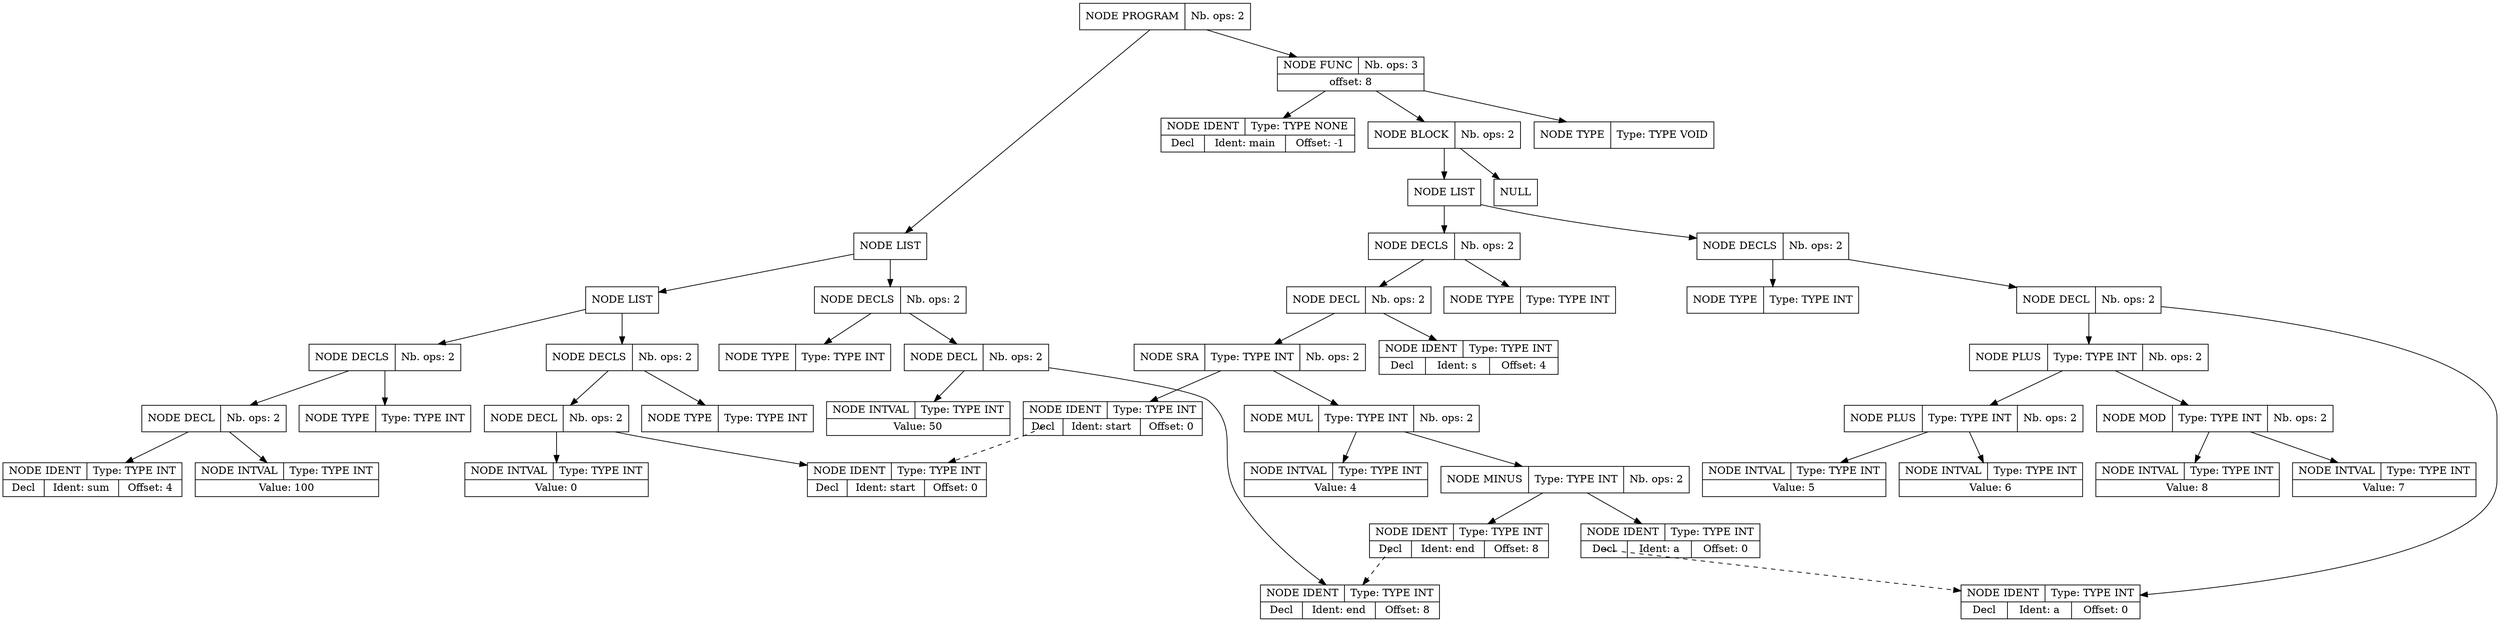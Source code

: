 digraph global_vars {
    N1 [shape=record, label="{{NODE PROGRAM|Nb. ops: 2}}"];
    N2 [shape=record, label="{{NODE LIST}}"];
    N3 [shape=record, label="{{NODE LIST}}"];
    N4 [shape=record, label="{{NODE DECLS|Nb. ops: 2}}"];
    N5 [shape=record, label="{{NODE TYPE|Type: TYPE INT}}"];
    edge[tailclip=true];
    N4 -> N5
    N6 [shape=record, label="{{NODE DECL|Nb. ops: 2}}"];
    N7 [shape=record, label="{{NODE IDENT|Type: TYPE INT}|{<decl>Decl      |Ident: start|Offset: 0}}"];
    edge[tailclip=true];
    N6 -> N7
    N8 [shape=record, label="{{NODE INTVAL|Type: TYPE INT}|{Value: 0}}"];
    edge[tailclip=true];
    N6 -> N8
    edge[tailclip=true];
    N4 -> N6
    edge[tailclip=true];
    N3 -> N4
    N9 [shape=record, label="{{NODE DECLS|Nb. ops: 2}}"];
    N10 [shape=record, label="{{NODE TYPE|Type: TYPE INT}}"];
    edge[tailclip=true];
    N9 -> N10
    N11 [shape=record, label="{{NODE DECL|Nb. ops: 2}}"];
    N12 [shape=record, label="{{NODE IDENT|Type: TYPE INT}|{<decl>Decl      |Ident: sum|Offset: 4}}"];
    edge[tailclip=true];
    N11 -> N12
    N13 [shape=record, label="{{NODE INTVAL|Type: TYPE INT}|{Value: 100}}"];
    edge[tailclip=true];
    N11 -> N13
    edge[tailclip=true];
    N9 -> N11
    edge[tailclip=true];
    N3 -> N9
    edge[tailclip=true];
    N2 -> N3
    N14 [shape=record, label="{{NODE DECLS|Nb. ops: 2}}"];
    N15 [shape=record, label="{{NODE TYPE|Type: TYPE INT}}"];
    edge[tailclip=true];
    N14 -> N15
    N16 [shape=record, label="{{NODE DECL|Nb. ops: 2}}"];
    N17 [shape=record, label="{{NODE IDENT|Type: TYPE INT}|{<decl>Decl      |Ident: end|Offset: 8}}"];
    edge[tailclip=true];
    N16 -> N17
    N18 [shape=record, label="{{NODE INTVAL|Type: TYPE INT}|{Value: 50}}"];
    edge[tailclip=true];
    N16 -> N18
    edge[tailclip=true];
    N14 -> N16
    edge[tailclip=true];
    N2 -> N14
    edge[tailclip=true];
    N1 -> N2
    N19 [shape=record, label="{{NODE FUNC|Nb. ops: 3}|{offset: 8}}"];
    N20 [shape=record, label="{{NODE TYPE|Type: TYPE VOID}}"];
    edge[tailclip=true];
    N19 -> N20
    N21 [shape=record, label="{{NODE IDENT|Type: TYPE NONE}|{<decl>Decl      |Ident: main|Offset: -1}}"];
    edge[tailclip=true];
    N19 -> N21
    N22 [shape=record, label="{{NODE BLOCK|Nb. ops: 2}}"];
    N23 [shape=record, label="{{NODE LIST}}"];
    N24 [shape=record, label="{{NODE DECLS|Nb. ops: 2}}"];
    N25 [shape=record, label="{{NODE TYPE|Type: TYPE INT}}"];
    edge[tailclip=true];
    N24 -> N25
    N26 [shape=record, label="{{NODE DECL|Nb. ops: 2}}"];
    N27 [shape=record, label="{{NODE IDENT|Type: TYPE INT}|{<decl>Decl      |Ident: a|Offset: 0}}"];
    edge[tailclip=true];
    N26 -> N27
    N28 [shape=record, label="{{NODE PLUS|Type: TYPE INT|Nb. ops: 2}}"];
    N29 [shape=record, label="{{NODE PLUS|Type: TYPE INT|Nb. ops: 2}}"];
    N30 [shape=record, label="{{NODE INTVAL|Type: TYPE INT}|{Value: 5}}"];
    edge[tailclip=true];
    N29 -> N30
    N31 [shape=record, label="{{NODE INTVAL|Type: TYPE INT}|{Value: 6}}"];
    edge[tailclip=true];
    N29 -> N31
    edge[tailclip=true];
    N28 -> N29
    N32 [shape=record, label="{{NODE MOD|Type: TYPE INT|Nb. ops: 2}}"];
    N33 [shape=record, label="{{NODE INTVAL|Type: TYPE INT}|{Value: 7}}"];
    edge[tailclip=true];
    N32 -> N33
    N34 [shape=record, label="{{NODE INTVAL|Type: TYPE INT}|{Value: 8}}"];
    edge[tailclip=true];
    N32 -> N34
    edge[tailclip=true];
    N28 -> N32
    edge[tailclip=true];
    N26 -> N28
    edge[tailclip=true];
    N24 -> N26
    edge[tailclip=true];
    N23 -> N24
    N35 [shape=record, label="{{NODE DECLS|Nb. ops: 2}}"];
    N36 [shape=record, label="{{NODE TYPE|Type: TYPE INT}}"];
    edge[tailclip=true];
    N35 -> N36
    N37 [shape=record, label="{{NODE DECL|Nb. ops: 2}}"];
    N38 [shape=record, label="{{NODE IDENT|Type: TYPE INT}|{<decl>Decl      |Ident: s|Offset: 4}}"];
    edge[tailclip=true];
    N37 -> N38
    N39 [shape=record, label="{{NODE SRA|Type: TYPE INT|Nb. ops: 2}}"];
    N40 [shape=record, label="{{NODE IDENT|Type: TYPE INT}|{<decl>Decl      |Ident: start|Offset: 0}}"];
    edge[tailclip=false];
    "N40":decl:c -> "N7" [style=dashed]
    edge[tailclip=true];
    N39 -> N40
    N41 [shape=record, label="{{NODE MUL|Type: TYPE INT|Nb. ops: 2}}"];
    N42 [shape=record, label="{{NODE MINUS|Type: TYPE INT|Nb. ops: 2}}"];
    N43 [shape=record, label="{{NODE IDENT|Type: TYPE INT}|{<decl>Decl      |Ident: a|Offset: 0}}"];
    edge[tailclip=false];
    "N43":decl:c -> "N27" [style=dashed]
    edge[tailclip=true];
    N42 -> N43
    N44 [shape=record, label="{{NODE IDENT|Type: TYPE INT}|{<decl>Decl      |Ident: end|Offset: 8}}"];
    edge[tailclip=false];
    "N44":decl:c -> "N17" [style=dashed]
    edge[tailclip=true];
    N42 -> N44
    edge[tailclip=true];
    N41 -> N42
    N45 [shape=record, label="{{NODE INTVAL|Type: TYPE INT}|{Value: 4}}"];
    edge[tailclip=true];
    N41 -> N45
    edge[tailclip=true];
    N39 -> N41
    edge[tailclip=true];
    N37 -> N39
    edge[tailclip=true];
    N35 -> N37
    edge[tailclip=true];
    N23 -> N35
    edge[tailclip=true];
    N22 -> N23
    N46 [shape=record, label="{{NULL}}"];
    edge[tailclip=true];
    N22 -> N46
    edge[tailclip=true];
    N19 -> N22
    edge[tailclip=true];
    N1 -> N19
}